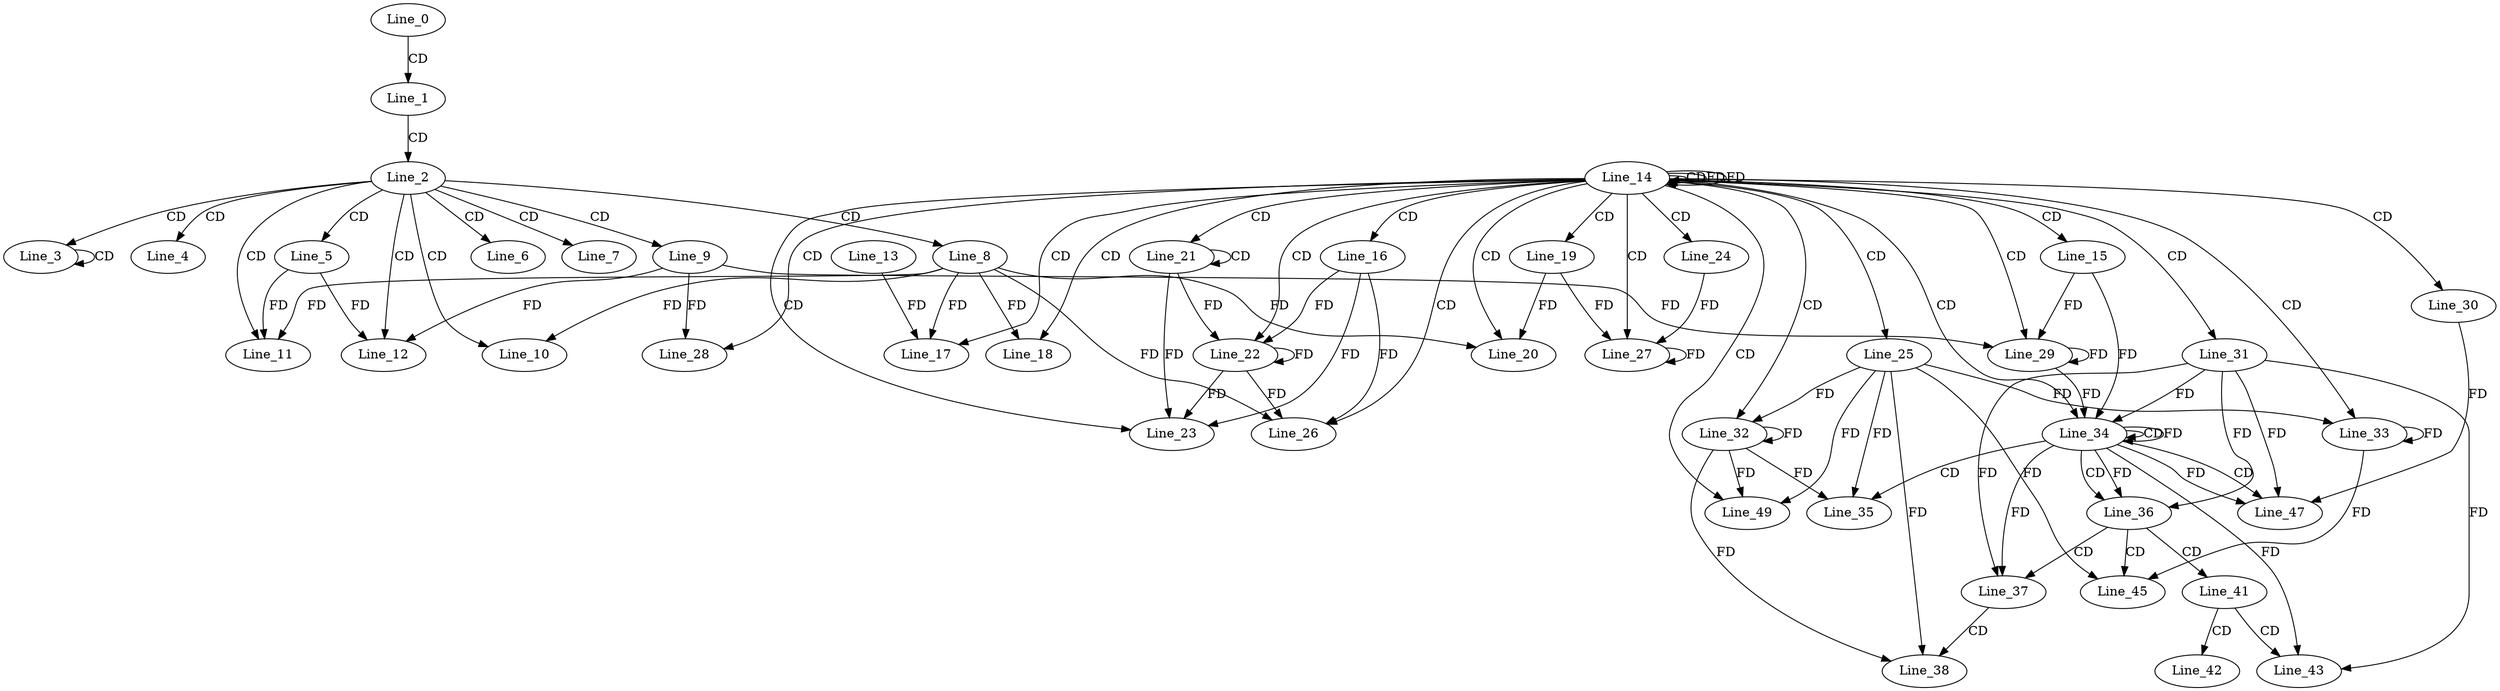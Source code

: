 digraph G {
  Line_0;
  Line_1;
  Line_2;
  Line_3;
  Line_3;
  Line_4;
  Line_5;
  Line_6;
  Line_7;
  Line_8;
  Line_9;
  Line_10;
  Line_11;
  Line_12;
  Line_14;
  Line_14;
  Line_14;
  Line_15;
  Line_16;
  Line_17;
  Line_13;
  Line_18;
  Line_19;
  Line_20;
  Line_21;
  Line_21;
  Line_22;
  Line_22;
  Line_23;
  Line_23;
  Line_24;
  Line_25;
  Line_26;
  Line_27;
  Line_27;
  Line_28;
  Line_29;
  Line_29;
  Line_30;
  Line_31;
  Line_32;
  Line_33;
  Line_34;
  Line_34;
  Line_34;
  Line_35;
  Line_36;
  Line_36;
  Line_37;
  Line_37;
  Line_38;
  Line_41;
  Line_42;
  Line_43;
  Line_43;
  Line_45;
  Line_47;
  Line_49;
  Line_0 -> Line_1 [ label="CD" ];
  Line_1 -> Line_2 [ label="CD" ];
  Line_2 -> Line_3 [ label="CD" ];
  Line_3 -> Line_3 [ label="CD" ];
  Line_2 -> Line_4 [ label="CD" ];
  Line_2 -> Line_5 [ label="CD" ];
  Line_2 -> Line_6 [ label="CD" ];
  Line_2 -> Line_7 [ label="CD" ];
  Line_2 -> Line_8 [ label="CD" ];
  Line_2 -> Line_9 [ label="CD" ];
  Line_2 -> Line_10 [ label="CD" ];
  Line_8 -> Line_10 [ label="FD" ];
  Line_2 -> Line_11 [ label="CD" ];
  Line_8 -> Line_11 [ label="FD" ];
  Line_5 -> Line_11 [ label="FD" ];
  Line_2 -> Line_12 [ label="CD" ];
  Line_9 -> Line_12 [ label="FD" ];
  Line_5 -> Line_12 [ label="FD" ];
  Line_14 -> Line_14 [ label="CD" ];
  Line_14 -> Line_14 [ label="FD" ];
  Line_14 -> Line_15 [ label="CD" ];
  Line_14 -> Line_16 [ label="CD" ];
  Line_14 -> Line_17 [ label="CD" ];
  Line_8 -> Line_17 [ label="FD" ];
  Line_13 -> Line_17 [ label="FD" ];
  Line_14 -> Line_18 [ label="CD" ];
  Line_8 -> Line_18 [ label="FD" ];
  Line_14 -> Line_19 [ label="CD" ];
  Line_14 -> Line_20 [ label="CD" ];
  Line_8 -> Line_20 [ label="FD" ];
  Line_19 -> Line_20 [ label="FD" ];
  Line_14 -> Line_21 [ label="CD" ];
  Line_21 -> Line_21 [ label="CD" ];
  Line_14 -> Line_22 [ label="CD" ];
  Line_16 -> Line_22 [ label="FD" ];
  Line_22 -> Line_22 [ label="FD" ];
  Line_21 -> Line_22 [ label="FD" ];
  Line_14 -> Line_23 [ label="CD" ];
  Line_16 -> Line_23 [ label="FD" ];
  Line_22 -> Line_23 [ label="FD" ];
  Line_21 -> Line_23 [ label="FD" ];
  Line_14 -> Line_24 [ label="CD" ];
  Line_14 -> Line_25 [ label="CD" ];
  Line_14 -> Line_26 [ label="CD" ];
  Line_8 -> Line_26 [ label="FD" ];
  Line_16 -> Line_26 [ label="FD" ];
  Line_22 -> Line_26 [ label="FD" ];
  Line_14 -> Line_27 [ label="CD" ];
  Line_24 -> Line_27 [ label="FD" ];
  Line_27 -> Line_27 [ label="FD" ];
  Line_19 -> Line_27 [ label="FD" ];
  Line_14 -> Line_28 [ label="CD" ];
  Line_9 -> Line_28 [ label="FD" ];
  Line_14 -> Line_29 [ label="CD" ];
  Line_15 -> Line_29 [ label="FD" ];
  Line_29 -> Line_29 [ label="FD" ];
  Line_9 -> Line_29 [ label="FD" ];
  Line_14 -> Line_30 [ label="CD" ];
  Line_14 -> Line_31 [ label="CD" ];
  Line_14 -> Line_32 [ label="CD" ];
  Line_25 -> Line_32 [ label="FD" ];
  Line_32 -> Line_32 [ label="FD" ];
  Line_14 -> Line_33 [ label="CD" ];
  Line_25 -> Line_33 [ label="FD" ];
  Line_33 -> Line_33 [ label="FD" ];
  Line_14 -> Line_34 [ label="CD" ];
  Line_34 -> Line_34 [ label="CD" ];
  Line_34 -> Line_34 [ label="FD" ];
  Line_31 -> Line_34 [ label="FD" ];
  Line_15 -> Line_34 [ label="FD" ];
  Line_29 -> Line_34 [ label="FD" ];
  Line_34 -> Line_35 [ label="CD" ];
  Line_25 -> Line_35 [ label="FD" ];
  Line_32 -> Line_35 [ label="FD" ];
  Line_34 -> Line_36 [ label="CD" ];
  Line_34 -> Line_36 [ label="FD" ];
  Line_31 -> Line_36 [ label="FD" ];
  Line_36 -> Line_37 [ label="CD" ];
  Line_34 -> Line_37 [ label="FD" ];
  Line_31 -> Line_37 [ label="FD" ];
  Line_37 -> Line_38 [ label="CD" ];
  Line_25 -> Line_38 [ label="FD" ];
  Line_32 -> Line_38 [ label="FD" ];
  Line_36 -> Line_41 [ label="CD" ];
  Line_41 -> Line_42 [ label="CD" ];
  Line_41 -> Line_43 [ label="CD" ];
  Line_34 -> Line_43 [ label="FD" ];
  Line_31 -> Line_43 [ label="FD" ];
  Line_36 -> Line_45 [ label="CD" ];
  Line_25 -> Line_45 [ label="FD" ];
  Line_33 -> Line_45 [ label="FD" ];
  Line_34 -> Line_47 [ label="CD" ];
  Line_30 -> Line_47 [ label="FD" ];
  Line_34 -> Line_47 [ label="FD" ];
  Line_31 -> Line_47 [ label="FD" ];
  Line_14 -> Line_49 [ label="CD" ];
  Line_25 -> Line_49 [ label="FD" ];
  Line_32 -> Line_49 [ label="FD" ];
  Line_14 -> Line_14 [ label="FD" ];
}
